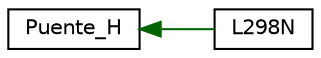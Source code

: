 digraph "Graphical Class Hierarchy"
{
 // LATEX_PDF_SIZE
  edge [fontname="Helvetica",fontsize="10",labelfontname="Helvetica",labelfontsize="10"];
  node [fontname="Helvetica",fontsize="10",shape=record];
  rankdir="LR";
  Node0 [label="Puente_H",height=0.2,width=0.4,color="black", fillcolor="white", style="filled",URL="$class_puente___h.html",tooltip="Clase del objeto Puente_H El objeto Puente_H es la interfaz abstracta pura de cualquier puente H que ..."];
  Node0 -> Node1 [dir="back",color="darkgreen",fontsize="10",style="solid",fontname="Helvetica"];
  Node1 [label="L298N",height=0.2,width=0.4,color="black", fillcolor="white", style="filled",URL="$class_l298_n.html",tooltip="Clase del objeto L298N El objeto L298N realiza las acciones de control de dos motores controlados por..."];
}
